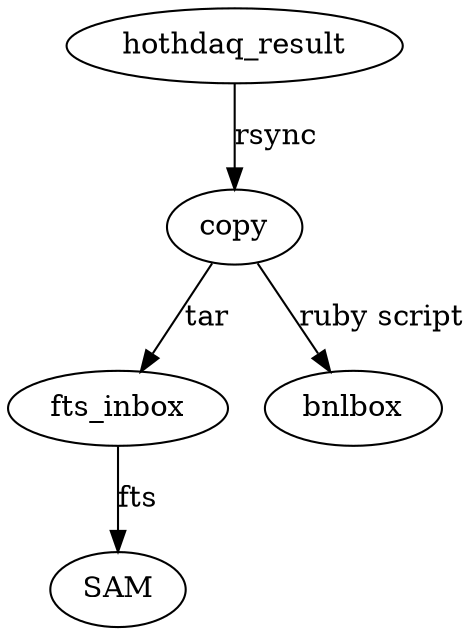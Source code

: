 digraph tasks {
	hothdaq_result->copy[label="rsync"];
	copy->fts_inbox[label="tar"];
	copy->bnlbox[label="ruby script"];
	fts_inbox->SAM[label="fts"];
}
